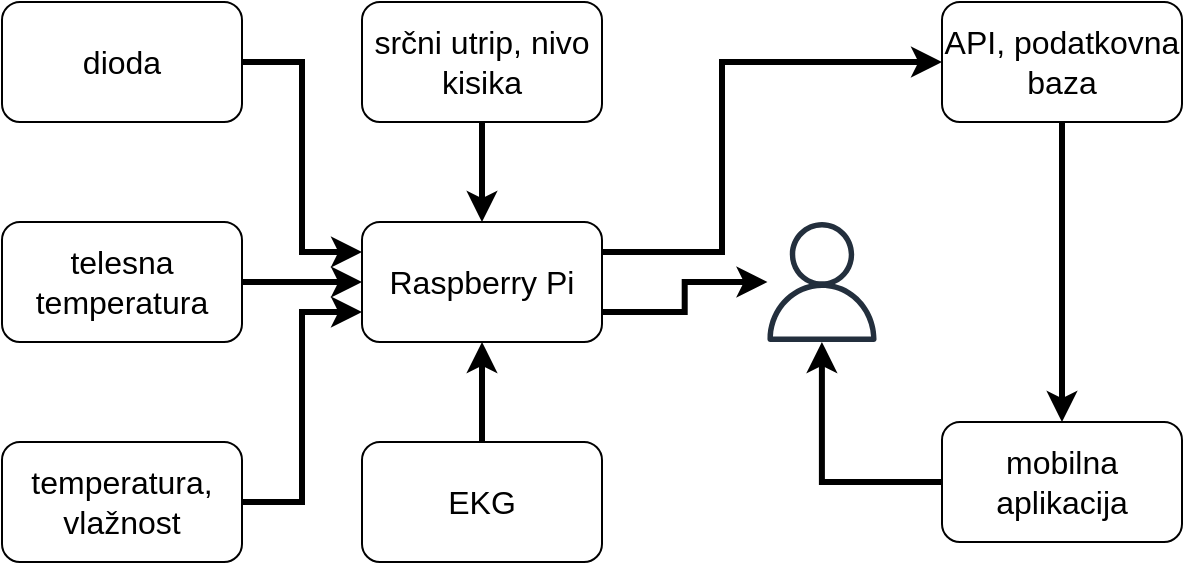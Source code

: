 <mxfile version="20.0.3" type="device"><diagram id="GKAsTGpWebNf32Wpw_aC" name="Page-1"><mxGraphModel dx="1422" dy="670" grid="1" gridSize="10" guides="1" tooltips="1" connect="1" arrows="1" fold="1" page="1" pageScale="1" pageWidth="850" pageHeight="1100" math="0" shadow="0"><root><mxCell id="0"/><mxCell id="1" parent="0"/><mxCell id="M55uP0K_saWn-HL7wyEA-21" style="edgeStyle=orthogonalEdgeStyle;rounded=0;orthogonalLoop=1;jettySize=auto;html=1;exitX=1;exitY=0.75;exitDx=0;exitDy=0;fontSize=16;strokeWidth=3;" edge="1" parent="1" source="wt7NbTIdhzG-RagrrPYy-4" target="wt7NbTIdhzG-RagrrPYy-7"><mxGeometry relative="1" as="geometry"/></mxCell><mxCell id="M55uP0K_saWn-HL7wyEA-25" style="edgeStyle=orthogonalEdgeStyle;rounded=0;orthogonalLoop=1;jettySize=auto;html=1;exitX=1;exitY=0.25;exitDx=0;exitDy=0;entryX=0;entryY=0.5;entryDx=0;entryDy=0;fontSize=16;strokeWidth=3;" edge="1" parent="1" source="wt7NbTIdhzG-RagrrPYy-4" target="M55uP0K_saWn-HL7wyEA-9"><mxGeometry relative="1" as="geometry"><Array as="points"><mxPoint x="420" y="255"/><mxPoint x="420" y="160"/></Array></mxGeometry></mxCell><mxCell id="wt7NbTIdhzG-RagrrPYy-4" value="&lt;font style=&quot;font-size: 16px;&quot;&gt;Raspberry Pi&lt;br&gt;&lt;/font&gt;" style="rounded=1;whiteSpace=wrap;html=1;fontStyle=0" parent="1" vertex="1"><mxGeometry x="240" y="240" width="120" height="60" as="geometry"/></mxCell><mxCell id="wt7NbTIdhzG-RagrrPYy-7" value="" style="sketch=0;outlineConnect=0;fontColor=#232F3E;gradientColor=none;fillColor=#232F3D;strokeColor=none;dashed=0;verticalLabelPosition=bottom;verticalAlign=top;align=center;html=1;fontSize=12;fontStyle=0;aspect=fixed;pointerEvents=1;shape=mxgraph.aws4.user;" parent="1" vertex="1"><mxGeometry x="440" y="240" width="60" height="60" as="geometry"/></mxCell><mxCell id="M55uP0K_saWn-HL7wyEA-16" style="edgeStyle=orthogonalEdgeStyle;rounded=0;orthogonalLoop=1;jettySize=auto;html=1;exitX=0.5;exitY=1;exitDx=0;exitDy=0;entryX=0.5;entryY=0;entryDx=0;entryDy=0;fontSize=16;strokeWidth=3;" edge="1" parent="1" source="M55uP0K_saWn-HL7wyEA-2" target="wt7NbTIdhzG-RagrrPYy-4"><mxGeometry relative="1" as="geometry"/></mxCell><mxCell id="M55uP0K_saWn-HL7wyEA-2" value="&lt;font style=&quot;font-size: 16px;&quot;&gt;srčni utrip, nivo kisika&lt;br&gt;&lt;/font&gt;" style="rounded=1;whiteSpace=wrap;html=1;fontStyle=0" vertex="1" parent="1"><mxGeometry x="240" y="130" width="120" height="60" as="geometry"/></mxCell><mxCell id="M55uP0K_saWn-HL7wyEA-12" style="edgeStyle=orthogonalEdgeStyle;rounded=0;orthogonalLoop=1;jettySize=auto;html=1;exitX=0.5;exitY=0;exitDx=0;exitDy=0;entryX=0.5;entryY=1;entryDx=0;entryDy=0;fontSize=16;strokeWidth=3;" edge="1" parent="1" source="M55uP0K_saWn-HL7wyEA-3" target="wt7NbTIdhzG-RagrrPYy-4"><mxGeometry relative="1" as="geometry"/></mxCell><mxCell id="M55uP0K_saWn-HL7wyEA-3" value="&lt;font style=&quot;font-size: 16px;&quot;&gt;EKG&lt;/font&gt;" style="rounded=1;whiteSpace=wrap;html=1;fontStyle=0" vertex="1" parent="1"><mxGeometry x="240" y="350" width="120" height="60" as="geometry"/></mxCell><mxCell id="M55uP0K_saWn-HL7wyEA-15" style="edgeStyle=orthogonalEdgeStyle;rounded=0;orthogonalLoop=1;jettySize=auto;html=1;exitX=1;exitY=0.5;exitDx=0;exitDy=0;entryX=0;entryY=0.5;entryDx=0;entryDy=0;fontSize=16;strokeWidth=3;" edge="1" parent="1" source="M55uP0K_saWn-HL7wyEA-4" target="wt7NbTIdhzG-RagrrPYy-4"><mxGeometry relative="1" as="geometry"/></mxCell><mxCell id="M55uP0K_saWn-HL7wyEA-4" value="&lt;font style=&quot;font-size: 16px;&quot;&gt;telesna temperatura&lt;br&gt;&lt;/font&gt;" style="rounded=1;whiteSpace=wrap;html=1;fontStyle=0" vertex="1" parent="1"><mxGeometry x="60" y="240" width="120" height="60" as="geometry"/></mxCell><mxCell id="M55uP0K_saWn-HL7wyEA-13" style="edgeStyle=orthogonalEdgeStyle;rounded=0;orthogonalLoop=1;jettySize=auto;html=1;exitX=1;exitY=0.5;exitDx=0;exitDy=0;entryX=0;entryY=0.75;entryDx=0;entryDy=0;fontSize=16;strokeWidth=3;" edge="1" parent="1" source="M55uP0K_saWn-HL7wyEA-5" target="wt7NbTIdhzG-RagrrPYy-4"><mxGeometry relative="1" as="geometry"/></mxCell><mxCell id="M55uP0K_saWn-HL7wyEA-5" value="&lt;font style=&quot;font-size: 16px;&quot;&gt;temperatura, vlažnost&lt;br&gt;&lt;/font&gt;" style="rounded=1;whiteSpace=wrap;html=1;fontStyle=0" vertex="1" parent="1"><mxGeometry x="60" y="350" width="120" height="60" as="geometry"/></mxCell><mxCell id="M55uP0K_saWn-HL7wyEA-18" style="edgeStyle=orthogonalEdgeStyle;rounded=0;orthogonalLoop=1;jettySize=auto;html=1;exitX=1;exitY=0.5;exitDx=0;exitDy=0;entryX=0;entryY=0.25;entryDx=0;entryDy=0;fontSize=16;strokeWidth=3;" edge="1" parent="1" source="M55uP0K_saWn-HL7wyEA-7" target="wt7NbTIdhzG-RagrrPYy-4"><mxGeometry relative="1" as="geometry"/></mxCell><mxCell id="M55uP0K_saWn-HL7wyEA-7" value="&lt;font style=&quot;font-size: 16px;&quot;&gt;dioda&lt;/font&gt;" style="rounded=1;whiteSpace=wrap;html=1;fontStyle=0" vertex="1" parent="1"><mxGeometry x="60" y="130" width="120" height="60" as="geometry"/></mxCell><mxCell id="M55uP0K_saWn-HL7wyEA-24" style="edgeStyle=orthogonalEdgeStyle;rounded=0;orthogonalLoop=1;jettySize=auto;html=1;fontSize=16;strokeWidth=3;" edge="1" parent="1" source="M55uP0K_saWn-HL7wyEA-8" target="wt7NbTIdhzG-RagrrPYy-7"><mxGeometry relative="1" as="geometry"/></mxCell><mxCell id="M55uP0K_saWn-HL7wyEA-8" value="&lt;font style=&quot;font-size: 16px;&quot;&gt;mobilna aplikacija&lt;br&gt;&lt;/font&gt;" style="rounded=1;whiteSpace=wrap;html=1;fontStyle=0" vertex="1" parent="1"><mxGeometry x="530" y="340" width="120" height="60" as="geometry"/></mxCell><mxCell id="M55uP0K_saWn-HL7wyEA-22" style="edgeStyle=orthogonalEdgeStyle;rounded=0;orthogonalLoop=1;jettySize=auto;html=1;entryX=0.5;entryY=0;entryDx=0;entryDy=0;fontSize=16;strokeWidth=3;" edge="1" parent="1" source="M55uP0K_saWn-HL7wyEA-9" target="M55uP0K_saWn-HL7wyEA-8"><mxGeometry relative="1" as="geometry"/></mxCell><mxCell id="M55uP0K_saWn-HL7wyEA-9" value="&lt;font style=&quot;font-size: 16px;&quot;&gt;API&lt;/font&gt;&lt;font style=&quot;font-size: 16px;&quot;&gt;, podatkovna baza&lt;br&gt;&lt;/font&gt;" style="rounded=1;whiteSpace=wrap;html=1;fontStyle=0" vertex="1" parent="1"><mxGeometry x="530" y="130" width="120" height="60" as="geometry"/></mxCell></root></mxGraphModel></diagram></mxfile>